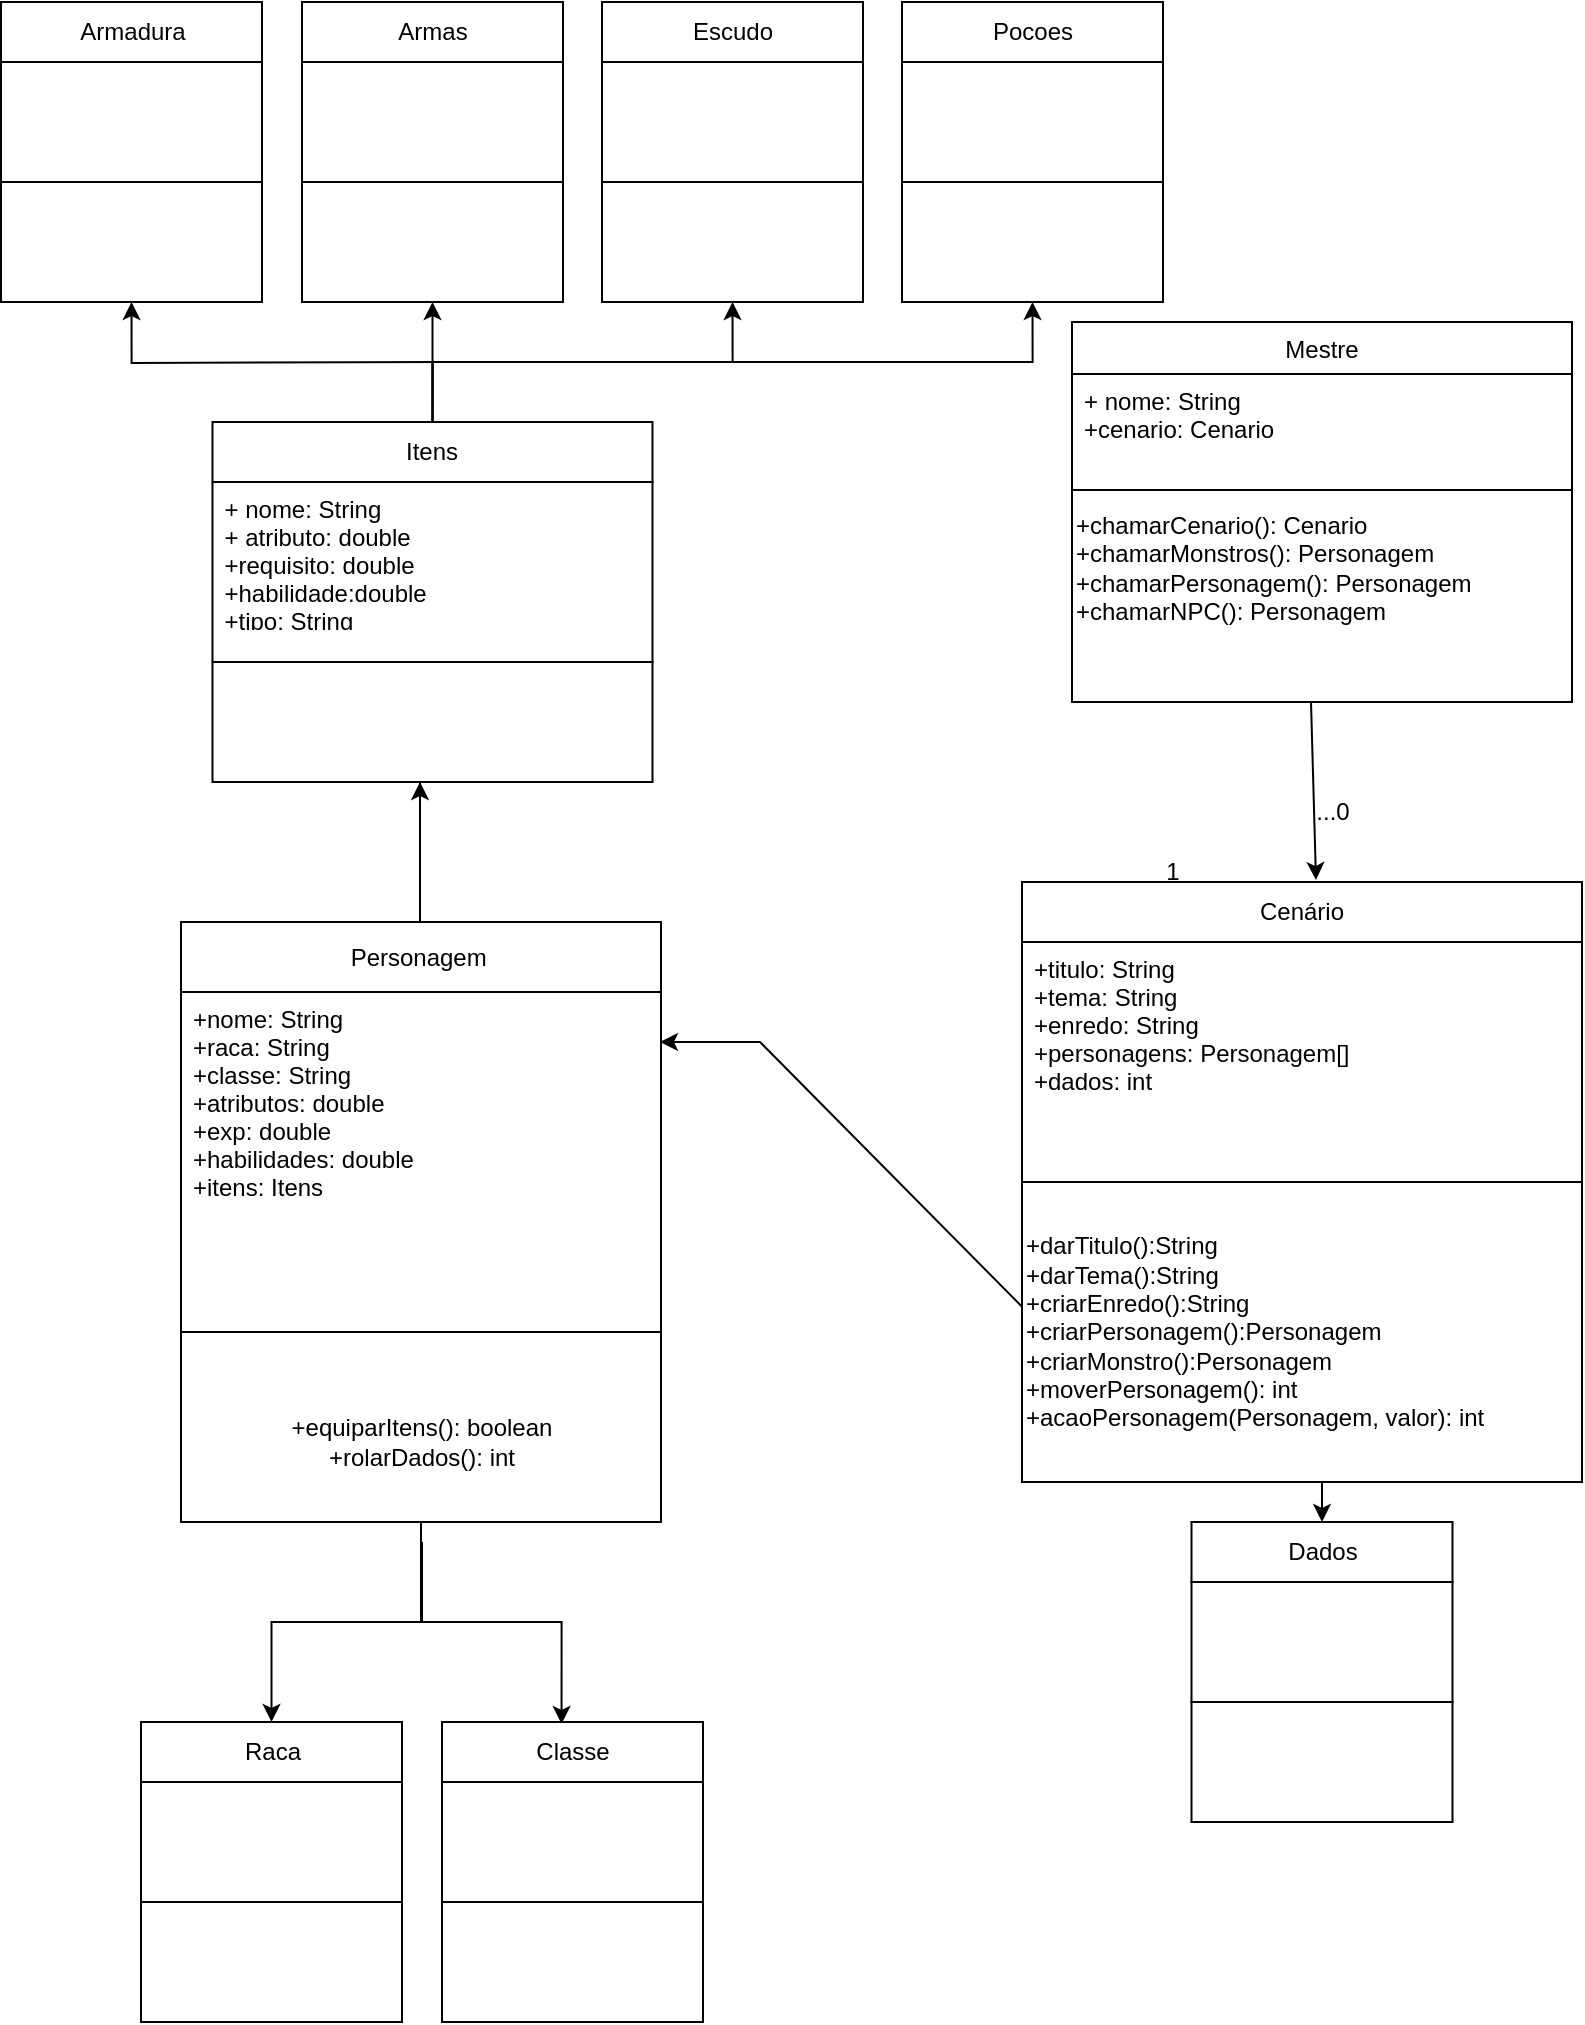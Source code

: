 <mxfile version="20.4.0" type="github">
  <diagram id="C5RBs43oDa-KdzZeNtuy" name="Page-1">
    <mxGraphModel dx="868" dy="450" grid="1" gridSize="10" guides="1" tooltips="1" connect="1" arrows="1" fold="1" page="1" pageScale="1" pageWidth="827" pageHeight="1169" math="0" shadow="0">
      <root>
        <mxCell id="WIyWlLk6GJQsqaUBKTNV-0" />
        <mxCell id="WIyWlLk6GJQsqaUBKTNV-1" parent="WIyWlLk6GJQsqaUBKTNV-0" />
        <mxCell id="zkfFHV4jXpPFQw0GAbJ--17" value="Mestre" style="swimlane;fontStyle=0;align=center;verticalAlign=top;childLayout=stackLayout;horizontal=1;startSize=26;horizontalStack=0;resizeParent=1;resizeLast=0;collapsible=1;marginBottom=0;rounded=0;shadow=0;strokeWidth=1;" parent="WIyWlLk6GJQsqaUBKTNV-1" vertex="1">
          <mxGeometry x="545" y="170" width="250" height="190" as="geometry">
            <mxRectangle x="550" y="140" width="160" height="26" as="alternateBounds" />
          </mxGeometry>
        </mxCell>
        <mxCell id="zkfFHV4jXpPFQw0GAbJ--18" value="+ nome: String&#xa;+cenario: Cenario&#xa;&#xa; " style="text;align=left;verticalAlign=top;spacingLeft=4;spacingRight=4;overflow=hidden;rotatable=0;points=[[0,0.5],[1,0.5]];portConstraint=eastwest;" parent="zkfFHV4jXpPFQw0GAbJ--17" vertex="1">
          <mxGeometry y="26" width="250" height="54" as="geometry" />
        </mxCell>
        <mxCell id="zkfFHV4jXpPFQw0GAbJ--23" value="" style="line;html=1;strokeWidth=1;align=left;verticalAlign=middle;spacingTop=-1;spacingLeft=3;spacingRight=3;rotatable=0;labelPosition=right;points=[];portConstraint=eastwest;" parent="zkfFHV4jXpPFQw0GAbJ--17" vertex="1">
          <mxGeometry y="80" width="250" height="8" as="geometry" />
        </mxCell>
        <mxCell id="aQi3MAtJLsASPVlaxSXh-14" value="+chamarCenario(): Cenario&lt;br&gt;+chamarMonstros(): Personagem&lt;br&gt;+chamarPersonagem(): Personagem&lt;br&gt;+chamarNPC(): Personagem" style="text;html=1;align=left;verticalAlign=middle;resizable=0;points=[];autosize=1;strokeColor=none;fillColor=none;" parent="zkfFHV4jXpPFQw0GAbJ--17" vertex="1">
          <mxGeometry y="88" width="250" height="70" as="geometry" />
        </mxCell>
        <mxCell id="aQi3MAtJLsASPVlaxSXh-3" value="Cenário" style="rounded=0;whiteSpace=wrap;html=1;" parent="WIyWlLk6GJQsqaUBKTNV-1" vertex="1">
          <mxGeometry x="520" y="450" width="280" height="30" as="geometry" />
        </mxCell>
        <mxCell id="aQi3MAtJLsASPVlaxSXh-4" value="" style="rounded=0;whiteSpace=wrap;html=1;" parent="WIyWlLk6GJQsqaUBKTNV-1" vertex="1">
          <mxGeometry x="520" y="480" width="280" height="120" as="geometry" />
        </mxCell>
        <mxCell id="aqDDlLiModhRZFDufuGG-38" style="edgeStyle=orthogonalEdgeStyle;rounded=0;orthogonalLoop=1;jettySize=auto;html=1;entryX=0.5;entryY=1;entryDx=0;entryDy=0;" edge="1" parent="WIyWlLk6GJQsqaUBKTNV-1" target="aqDDlLiModhRZFDufuGG-5">
          <mxGeometry relative="1" as="geometry">
            <mxPoint x="230" y="190" as="sourcePoint" />
          </mxGeometry>
        </mxCell>
        <mxCell id="aqDDlLiModhRZFDufuGG-39" style="edgeStyle=orthogonalEdgeStyle;rounded=0;orthogonalLoop=1;jettySize=auto;html=1;exitX=0.5;exitY=0;exitDx=0;exitDy=0;entryX=0.5;entryY=1;entryDx=0;entryDy=0;" edge="1" parent="WIyWlLk6GJQsqaUBKTNV-1" source="aQi3MAtJLsASPVlaxSXh-6" target="aqDDlLiModhRZFDufuGG-8">
          <mxGeometry relative="1" as="geometry">
            <mxPoint x="220" y="170" as="targetPoint" />
            <mxPoint x="370" y="190" as="sourcePoint" />
          </mxGeometry>
        </mxCell>
        <mxCell id="aqDDlLiModhRZFDufuGG-40" style="edgeStyle=orthogonalEdgeStyle;rounded=0;orthogonalLoop=1;jettySize=auto;html=1;exitX=0.5;exitY=0;exitDx=0;exitDy=0;entryX=0.5;entryY=1;entryDx=0;entryDy=0;" edge="1" parent="WIyWlLk6GJQsqaUBKTNV-1" source="aQi3MAtJLsASPVlaxSXh-6" target="aqDDlLiModhRZFDufuGG-11">
          <mxGeometry relative="1" as="geometry" />
        </mxCell>
        <mxCell id="aqDDlLiModhRZFDufuGG-41" style="edgeStyle=orthogonalEdgeStyle;rounded=0;orthogonalLoop=1;jettySize=auto;html=1;exitX=0.5;exitY=0;exitDx=0;exitDy=0;entryX=0.5;entryY=1;entryDx=0;entryDy=0;" edge="1" parent="WIyWlLk6GJQsqaUBKTNV-1" source="aQi3MAtJLsASPVlaxSXh-6" target="aqDDlLiModhRZFDufuGG-37">
          <mxGeometry relative="1" as="geometry" />
        </mxCell>
        <mxCell id="aQi3MAtJLsASPVlaxSXh-6" value="Itens" style="rounded=0;whiteSpace=wrap;html=1;" parent="WIyWlLk6GJQsqaUBKTNV-1" vertex="1">
          <mxGeometry x="115.25" y="220" width="220" height="30" as="geometry" />
        </mxCell>
        <mxCell id="aQi3MAtJLsASPVlaxSXh-7" style="edgeStyle=orthogonalEdgeStyle;rounded=0;orthogonalLoop=1;jettySize=auto;html=1;exitX=0.5;exitY=1;exitDx=0;exitDy=0;" parent="WIyWlLk6GJQsqaUBKTNV-1" edge="1">
          <mxGeometry relative="1" as="geometry">
            <mxPoint x="339.5" y="665" as="sourcePoint" />
            <mxPoint x="339.5" y="665" as="targetPoint" />
          </mxGeometry>
        </mxCell>
        <mxCell id="aqDDlLiModhRZFDufuGG-34" style="edgeStyle=orthogonalEdgeStyle;rounded=0;orthogonalLoop=1;jettySize=auto;html=1;exitX=0.5;exitY=1;exitDx=0;exitDy=0;entryX=0.5;entryY=0;entryDx=0;entryDy=0;" edge="1" parent="WIyWlLk6GJQsqaUBKTNV-1" source="aQi3MAtJLsASPVlaxSXh-8" target="aqDDlLiModhRZFDufuGG-31">
          <mxGeometry relative="1" as="geometry">
            <mxPoint x="630" y="740" as="targetPoint" />
            <Array as="points">
              <mxPoint x="670" y="620" />
            </Array>
          </mxGeometry>
        </mxCell>
        <mxCell id="aQi3MAtJLsASPVlaxSXh-8" value="" style="rounded=0;whiteSpace=wrap;html=1;" parent="WIyWlLk6GJQsqaUBKTNV-1" vertex="1">
          <mxGeometry x="520" y="600" width="280" height="150" as="geometry" />
        </mxCell>
        <mxCell id="aQi3MAtJLsASPVlaxSXh-9" value="" style="rounded=0;whiteSpace=wrap;html=1;" parent="WIyWlLk6GJQsqaUBKTNV-1" vertex="1">
          <mxGeometry x="115.25" y="250" width="220" height="90" as="geometry" />
        </mxCell>
        <mxCell id="aQi3MAtJLsASPVlaxSXh-10" value="" style="rounded=0;whiteSpace=wrap;html=1;" parent="WIyWlLk6GJQsqaUBKTNV-1" vertex="1">
          <mxGeometry x="115.25" y="340" width="220" height="60" as="geometry" />
        </mxCell>
        <mxCell id="aQi3MAtJLsASPVlaxSXh-18" value="Personagem&amp;nbsp;" style="rounded=0;whiteSpace=wrap;html=1;" parent="WIyWlLk6GJQsqaUBKTNV-1" vertex="1">
          <mxGeometry x="99.5" y="470" width="240" height="35" as="geometry" />
        </mxCell>
        <mxCell id="aqDDlLiModhRZFDufuGG-27" style="edgeStyle=orthogonalEdgeStyle;rounded=0;orthogonalLoop=1;jettySize=auto;html=1;entryX=0.458;entryY=0.033;entryDx=0;entryDy=0;entryPerimeter=0;" edge="1" parent="WIyWlLk6GJQsqaUBKTNV-1" target="aqDDlLiModhRZFDufuGG-19">
          <mxGeometry relative="1" as="geometry">
            <mxPoint x="220" y="780" as="sourcePoint" />
            <Array as="points">
              <mxPoint x="220" y="820" />
              <mxPoint x="290" y="820" />
            </Array>
          </mxGeometry>
        </mxCell>
        <mxCell id="aqDDlLiModhRZFDufuGG-28" style="edgeStyle=orthogonalEdgeStyle;rounded=0;orthogonalLoop=1;jettySize=auto;html=1;exitX=0.5;exitY=1;exitDx=0;exitDy=0;" edge="1" parent="WIyWlLk6GJQsqaUBKTNV-1" source="aQi3MAtJLsASPVlaxSXh-19" target="aqDDlLiModhRZFDufuGG-16">
          <mxGeometry relative="1" as="geometry" />
        </mxCell>
        <mxCell id="aQi3MAtJLsASPVlaxSXh-19" value="&lt;br&gt;+equiparItens(): boolean&lt;br&gt;+rolarDados(): int" style="rounded=0;whiteSpace=wrap;html=1;" parent="WIyWlLk6GJQsqaUBKTNV-1" vertex="1">
          <mxGeometry x="99.5" y="675" width="240" height="95" as="geometry" />
        </mxCell>
        <mxCell id="aQi3MAtJLsASPVlaxSXh-20" value="" style="rounded=0;whiteSpace=wrap;html=1;" parent="WIyWlLk6GJQsqaUBKTNV-1" vertex="1">
          <mxGeometry x="99.5" y="505" width="240" height="170" as="geometry" />
        </mxCell>
        <mxCell id="aQi3MAtJLsASPVlaxSXh-21" value="+nome: String&#xa;+raca: String&#xa;+classe: String&#xa;+atributos: double&#xa;+exp: double&#xa;+habilidades: double&#xa;+itens: Itens&#xa;&#xa;&#xa;&#xa;" style="text;align=left;verticalAlign=top;spacingLeft=4;spacingRight=4;overflow=hidden;rotatable=0;points=[[0,0.5],[1,0.5]];portConstraint=eastwest;" parent="WIyWlLk6GJQsqaUBKTNV-1" vertex="1">
          <mxGeometry x="99.5" y="505" width="240" height="160" as="geometry" />
        </mxCell>
        <mxCell id="aQi3MAtJLsASPVlaxSXh-22" value="+ nome: String&#xa;+ atributo: double&#xa;+requisito: double&#xa;+habilidade:double&#xa;+tipo: String&#xa;&#xa;&#xa; " style="text;align=left;verticalAlign=top;spacingLeft=4;spacingRight=4;overflow=hidden;rotatable=0;points=[[0,0.5],[1,0.5]];portConstraint=eastwest;" parent="WIyWlLk6GJQsqaUBKTNV-1" vertex="1">
          <mxGeometry x="115.25" y="250" width="120" height="70" as="geometry" />
        </mxCell>
        <mxCell id="aQi3MAtJLsASPVlaxSXh-23" value="+titulo: String&#xa;+tema: String&#xa;+enredo: String&#xa;+personagens: Personagem[]&#xa;+dados: int" style="text;align=left;verticalAlign=top;spacingLeft=4;spacingRight=4;overflow=hidden;rotatable=0;points=[[0,0.5],[1,0.5]];portConstraint=eastwest;" parent="WIyWlLk6GJQsqaUBKTNV-1" vertex="1">
          <mxGeometry x="520" y="480" width="280" height="110" as="geometry" />
        </mxCell>
        <mxCell id="aQi3MAtJLsASPVlaxSXh-24" value="...0" style="text;html=1;align=center;verticalAlign=middle;resizable=0;points=[];autosize=1;strokeColor=none;fillColor=none;" parent="WIyWlLk6GJQsqaUBKTNV-1" vertex="1">
          <mxGeometry x="655" y="400" width="40" height="30" as="geometry" />
        </mxCell>
        <mxCell id="aQi3MAtJLsASPVlaxSXh-25" value="1" style="text;html=1;align=center;verticalAlign=middle;resizable=0;points=[];autosize=1;strokeColor=none;fillColor=none;" parent="WIyWlLk6GJQsqaUBKTNV-1" vertex="1">
          <mxGeometry x="580" y="430" width="30" height="30" as="geometry" />
        </mxCell>
        <mxCell id="aQi3MAtJLsASPVlaxSXh-28" value="" style="endArrow=classic;html=1;rounded=0;entryX=0.525;entryY=-0.033;entryDx=0;entryDy=0;entryPerimeter=0;" parent="WIyWlLk6GJQsqaUBKTNV-1" edge="1" target="aQi3MAtJLsASPVlaxSXh-3">
          <mxGeometry width="50" height="50" relative="1" as="geometry">
            <mxPoint x="664.5" y="360" as="sourcePoint" />
            <mxPoint x="664.5" y="440" as="targetPoint" />
            <Array as="points" />
          </mxGeometry>
        </mxCell>
        <mxCell id="aQi3MAtJLsASPVlaxSXh-29" value="" style="endArrow=classic;html=1;rounded=0;" parent="WIyWlLk6GJQsqaUBKTNV-1" edge="1">
          <mxGeometry width="50" height="50" relative="1" as="geometry">
            <mxPoint x="219" y="400" as="sourcePoint" />
            <mxPoint x="219" y="400" as="targetPoint" />
            <Array as="points">
              <mxPoint x="219" y="470" />
            </Array>
          </mxGeometry>
        </mxCell>
        <mxCell id="aQi3MAtJLsASPVlaxSXh-30" value="" style="endArrow=classic;html=1;rounded=0;exitX=0;exitY=0.385;exitDx=0;exitDy=0;exitPerimeter=0;" parent="WIyWlLk6GJQsqaUBKTNV-1" source="aQi3MAtJLsASPVlaxSXh-32" edge="1">
          <mxGeometry width="50" height="50" relative="1" as="geometry">
            <mxPoint x="489" y="530" as="sourcePoint" />
            <mxPoint x="339" y="530" as="targetPoint" />
            <Array as="points">
              <mxPoint x="389" y="530" />
            </Array>
          </mxGeometry>
        </mxCell>
        <mxCell id="aQi3MAtJLsASPVlaxSXh-32" value="+darTitulo():String&lt;br&gt;+darTema():String&lt;br&gt;+criarEnredo():String&lt;br&gt;+criarPersonagem():Personagem&lt;br&gt;+criarMonstro():Personagem&lt;br&gt;+moverPersonagem(): int&lt;br&gt;+acaoPersonagem(Personagem, valor): int" style="text;html=1;align=left;verticalAlign=middle;resizable=0;points=[];autosize=1;strokeColor=none;fillColor=none;" parent="WIyWlLk6GJQsqaUBKTNV-1" vertex="1">
          <mxGeometry x="520" y="620" width="250" height="110" as="geometry" />
        </mxCell>
        <mxCell id="aqDDlLiModhRZFDufuGG-1" value="Armadura" style="rounded=0;whiteSpace=wrap;html=1;" vertex="1" parent="WIyWlLk6GJQsqaUBKTNV-1">
          <mxGeometry x="9.5" y="10" width="130.5" height="30" as="geometry" />
        </mxCell>
        <mxCell id="aqDDlLiModhRZFDufuGG-2" value="" style="rounded=0;whiteSpace=wrap;html=1;" vertex="1" parent="WIyWlLk6GJQsqaUBKTNV-1">
          <mxGeometry x="9.5" y="40" width="130.5" height="60" as="geometry" />
        </mxCell>
        <mxCell id="aqDDlLiModhRZFDufuGG-5" value="" style="rounded=0;whiteSpace=wrap;html=1;" vertex="1" parent="WIyWlLk6GJQsqaUBKTNV-1">
          <mxGeometry x="9.5" y="100" width="130.5" height="60" as="geometry" />
        </mxCell>
        <mxCell id="aqDDlLiModhRZFDufuGG-6" value="Armas" style="rounded=0;whiteSpace=wrap;html=1;" vertex="1" parent="WIyWlLk6GJQsqaUBKTNV-1">
          <mxGeometry x="160" y="10" width="130.5" height="30" as="geometry" />
        </mxCell>
        <mxCell id="aqDDlLiModhRZFDufuGG-7" value="" style="rounded=0;whiteSpace=wrap;html=1;" vertex="1" parent="WIyWlLk6GJQsqaUBKTNV-1">
          <mxGeometry x="160" y="40" width="130.5" height="60" as="geometry" />
        </mxCell>
        <mxCell id="aqDDlLiModhRZFDufuGG-8" value="" style="rounded=0;whiteSpace=wrap;html=1;" vertex="1" parent="WIyWlLk6GJQsqaUBKTNV-1">
          <mxGeometry x="160" y="100" width="130.5" height="60" as="geometry" />
        </mxCell>
        <mxCell id="aqDDlLiModhRZFDufuGG-9" value="Escudo" style="rounded=0;whiteSpace=wrap;html=1;" vertex="1" parent="WIyWlLk6GJQsqaUBKTNV-1">
          <mxGeometry x="310" y="10" width="130.5" height="30" as="geometry" />
        </mxCell>
        <mxCell id="aqDDlLiModhRZFDufuGG-10" value="" style="rounded=0;whiteSpace=wrap;html=1;" vertex="1" parent="WIyWlLk6GJQsqaUBKTNV-1">
          <mxGeometry x="310" y="40" width="130.5" height="60" as="geometry" />
        </mxCell>
        <mxCell id="aqDDlLiModhRZFDufuGG-11" value="" style="rounded=0;whiteSpace=wrap;html=1;" vertex="1" parent="WIyWlLk6GJQsqaUBKTNV-1">
          <mxGeometry x="310" y="100" width="130.5" height="60" as="geometry" />
        </mxCell>
        <mxCell id="aqDDlLiModhRZFDufuGG-16" value="Raca" style="rounded=0;whiteSpace=wrap;html=1;" vertex="1" parent="WIyWlLk6GJQsqaUBKTNV-1">
          <mxGeometry x="79.5" y="870" width="130.5" height="30" as="geometry" />
        </mxCell>
        <mxCell id="aqDDlLiModhRZFDufuGG-17" value="" style="rounded=0;whiteSpace=wrap;html=1;" vertex="1" parent="WIyWlLk6GJQsqaUBKTNV-1">
          <mxGeometry x="79.5" y="900" width="130.5" height="60" as="geometry" />
        </mxCell>
        <mxCell id="aqDDlLiModhRZFDufuGG-18" value="" style="rounded=0;whiteSpace=wrap;html=1;" vertex="1" parent="WIyWlLk6GJQsqaUBKTNV-1">
          <mxGeometry x="79.5" y="960" width="130.5" height="60" as="geometry" />
        </mxCell>
        <mxCell id="aqDDlLiModhRZFDufuGG-19" value="Classe" style="rounded=0;whiteSpace=wrap;html=1;" vertex="1" parent="WIyWlLk6GJQsqaUBKTNV-1">
          <mxGeometry x="230" y="870" width="130.5" height="30" as="geometry" />
        </mxCell>
        <mxCell id="aqDDlLiModhRZFDufuGG-20" value="" style="rounded=0;whiteSpace=wrap;html=1;" vertex="1" parent="WIyWlLk6GJQsqaUBKTNV-1">
          <mxGeometry x="230" y="900" width="130.5" height="60" as="geometry" />
        </mxCell>
        <mxCell id="aqDDlLiModhRZFDufuGG-21" value="" style="rounded=0;whiteSpace=wrap;html=1;" vertex="1" parent="WIyWlLk6GJQsqaUBKTNV-1">
          <mxGeometry x="230" y="960" width="130.5" height="60" as="geometry" />
        </mxCell>
        <mxCell id="aqDDlLiModhRZFDufuGG-31" value="Dados" style="rounded=0;whiteSpace=wrap;html=1;" vertex="1" parent="WIyWlLk6GJQsqaUBKTNV-1">
          <mxGeometry x="604.75" y="770" width="130.5" height="30" as="geometry" />
        </mxCell>
        <mxCell id="aqDDlLiModhRZFDufuGG-32" value="" style="rounded=0;whiteSpace=wrap;html=1;" vertex="1" parent="WIyWlLk6GJQsqaUBKTNV-1">
          <mxGeometry x="604.75" y="800" width="130.5" height="60" as="geometry" />
        </mxCell>
        <mxCell id="aqDDlLiModhRZFDufuGG-33" value="" style="rounded=0;whiteSpace=wrap;html=1;" vertex="1" parent="WIyWlLk6GJQsqaUBKTNV-1">
          <mxGeometry x="604.75" y="860" width="130.5" height="60" as="geometry" />
        </mxCell>
        <mxCell id="aqDDlLiModhRZFDufuGG-35" value="Pocoes" style="rounded=0;whiteSpace=wrap;html=1;" vertex="1" parent="WIyWlLk6GJQsqaUBKTNV-1">
          <mxGeometry x="460" y="10" width="130.5" height="30" as="geometry" />
        </mxCell>
        <mxCell id="aqDDlLiModhRZFDufuGG-36" value="" style="rounded=0;whiteSpace=wrap;html=1;" vertex="1" parent="WIyWlLk6GJQsqaUBKTNV-1">
          <mxGeometry x="460" y="40" width="130.5" height="60" as="geometry" />
        </mxCell>
        <mxCell id="aqDDlLiModhRZFDufuGG-37" value="" style="rounded=0;whiteSpace=wrap;html=1;" vertex="1" parent="WIyWlLk6GJQsqaUBKTNV-1">
          <mxGeometry x="460" y="100" width="130.5" height="60" as="geometry" />
        </mxCell>
      </root>
    </mxGraphModel>
  </diagram>
</mxfile>
